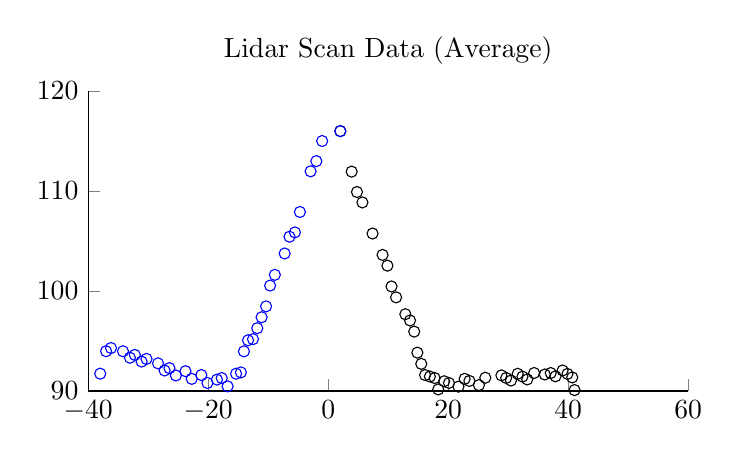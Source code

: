 % This file was created by matlab2tikz v0.4.0.
% Copyright (c) 2008--2013, Nico Schlömer <nico.schloemer@gmail.com>
% All rights reserved.
% 
% The latest updates can be retrieved from
%   http://www.mathworks.com/matlabcentral/fileexchange/22022-matlab2tikz
% where you can also make suggestions and rate matlab2tikz.
% 
% 
% 
\begin{tikzpicture}

\begin{axis}[%
width=3.0in,
height=1.5in,
unbounded coords=jump,
scale only axis,
xmin=-40,
xmax=60,
ymin=90,
ymax=120,
title={Lidar Scan Data (Average)},
axis x line*=bottom,
axis y line*=left
]
\addplot [
color=black,
only marks,
mark=o,
mark options={solid},
forget plot
]
table[row sep=crcr]{
41.055 90.086\\
40.674 91.355\\
39.875 91.706\\
39.073 92.05\\
37.886 91.464\\
37.086 91.791\\
36.1 91.646\\
34.32 91.794\\
33.176 91.15\\
32.379 91.436\\
31.58 91.715\\
30.461 91.039\\
29.666 91.301\\
28.868 91.557\\
26.186 91.32\\
25.12 90.581\\
23.536 91.006\\
22.741 91.208\\
21.71 90.43\\
20.129 90.796\\
19.336 90.968\\
18.342 90.153\\
17.745 91.291\\
16.948 91.443\\
16.149 91.587\\
15.514 92.711\\
14.861 93.83\\
14.338 95.935\\
13.639 97.046\\
12.859 97.674\\
11.32 99.357\\
10.557 100.447\\
9.872 102.526\\
9.064 103.604\\
7.394 105.742\\
5.705 108.851\\
4.798 109.895\\
3.909 111.932\\
2.024 115.982\\
};
\addplot [
color=blue,
only marks,
mark=o,
mark options={solid},
forget plot
]
table[row sep=crcr]{
2.024 115.982\\
};
\addplot [
color=blue,
only marks,
mark=o,
mark options={solid},
forget plot
]
table[row sep=crcr]{
-1.004 114.996\\
-1.972 112.983\\
-2.932 111.962\\
-4.711 107.897\\
-5.548 105.855\\
-6.448 105.424\\
-7.255 103.747\\
-8.89 101.612\\
-9.68 100.535\\
-10.348 98.458\\
-11.094 97.37\\
-11.821 96.277\\
-12.531 95.179\\
-13.361 95.066\\
-14.042 93.957\\
-14.548 91.855\\
-15.349 91.725\\
-16.766 90.459\\
-17.745 91.291\\
-18.541 91.133\\
-20.129 90.796\\
-21.145 91.591\\
-22.741 91.208\\
-23.786 91.974\\
-25.388 91.545\\
-26.461 92.281\\
-27.265 92.047\\
-28.36 92.762\\
-30.284 93.204\\
-31.096 92.936\\
-32.231 93.606\\
-33.047 93.322\\
-34.202 93.969\\
-36.195 94.292\\
-37.017 93.972\\
-37.995 91.728\\
};
\end{axis}
\end{tikzpicture}%